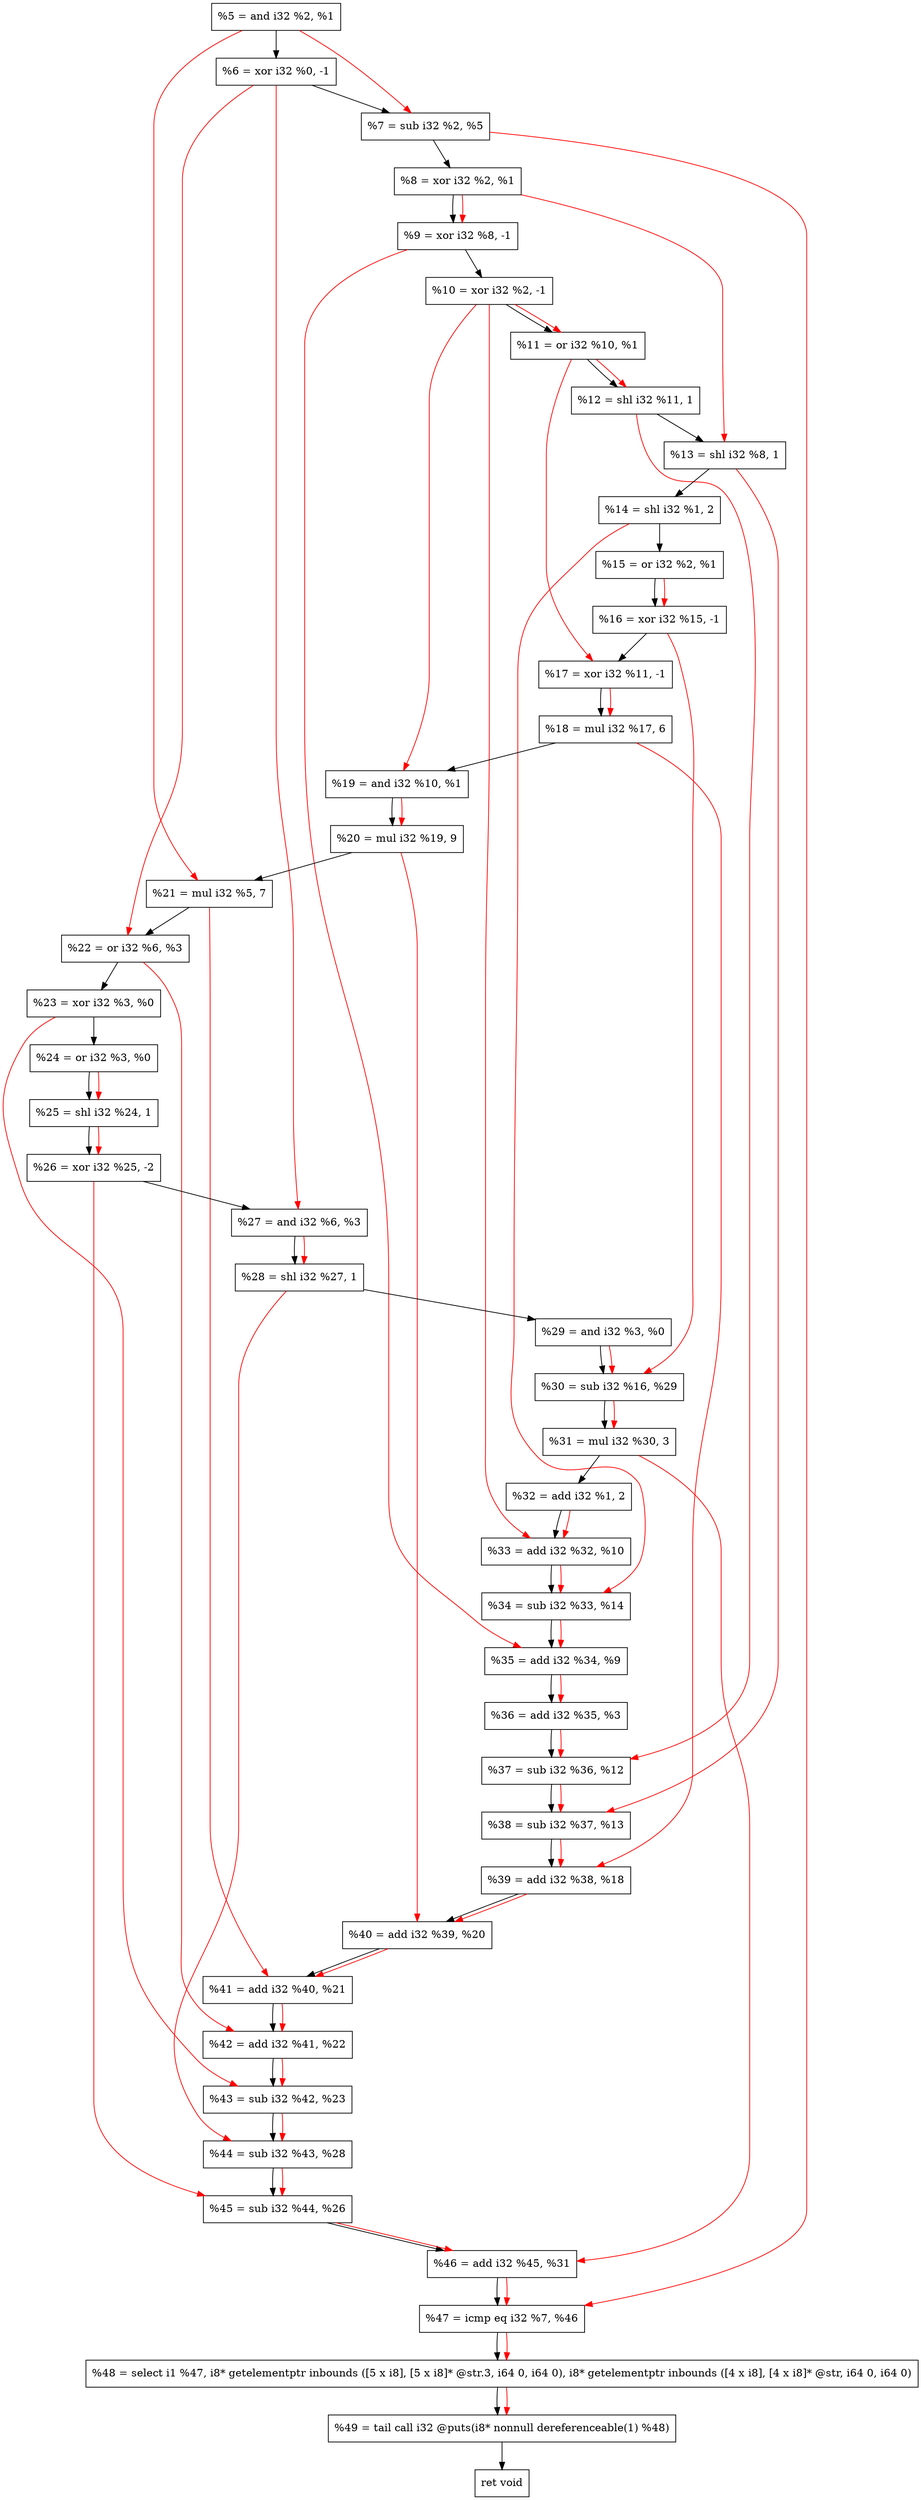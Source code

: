 digraph "DFG for'crackme' function" {
	Node0xd9fba0[shape=record, label="  %5 = and i32 %2, %1"];
	Node0xda0220[shape=record, label="  %6 = xor i32 %0, -1"];
	Node0xda0290[shape=record, label="  %7 = sub i32 %2, %5"];
	Node0xda0300[shape=record, label="  %8 = xor i32 %2, %1"];
	Node0xda0370[shape=record, label="  %9 = xor i32 %8, -1"];
	Node0xda03e0[shape=record, label="  %10 = xor i32 %2, -1"];
	Node0xda0450[shape=record, label="  %11 = or i32 %10, %1"];
	Node0xda04f0[shape=record, label="  %12 = shl i32 %11, 1"];
	Node0xda0560[shape=record, label="  %13 = shl i32 %8, 1"];
	Node0xda0600[shape=record, label="  %14 = shl i32 %1, 2"];
	Node0xda0670[shape=record, label="  %15 = or i32 %2, %1"];
	Node0xda06e0[shape=record, label="  %16 = xor i32 %15, -1"];
	Node0xda0750[shape=record, label="  %17 = xor i32 %11, -1"];
	Node0xda07f0[shape=record, label="  %18 = mul i32 %17, 6"];
	Node0xda0860[shape=record, label="  %19 = and i32 %10, %1"];
	Node0xda0900[shape=record, label="  %20 = mul i32 %19, 9"];
	Node0xda09a0[shape=record, label="  %21 = mul i32 %5, 7"];
	Node0xda0a10[shape=record, label="  %22 = or i32 %6, %3"];
	Node0xda0a80[shape=record, label="  %23 = xor i32 %3, %0"];
	Node0xda0af0[shape=record, label="  %24 = or i32 %3, %0"];
	Node0xda0b60[shape=record, label="  %25 = shl i32 %24, 1"];
	Node0xda0c00[shape=record, label="  %26 = xor i32 %25, -2"];
	Node0xda0c70[shape=record, label="  %27 = and i32 %6, %3"];
	Node0xda0ce0[shape=record, label="  %28 = shl i32 %27, 1"];
	Node0xda0d50[shape=record, label="  %29 = and i32 %3, %0"];
	Node0xda0dc0[shape=record, label="  %30 = sub i32 %16, %29"];
	Node0xda0e60[shape=record, label="  %31 = mul i32 %30, 3"];
	Node0xda0ed0[shape=record, label="  %32 = add i32 %1, 2"];
	Node0xda1150[shape=record, label="  %33 = add i32 %32, %10"];
	Node0xda11c0[shape=record, label="  %34 = sub i32 %33, %14"];
	Node0xda1230[shape=record, label="  %35 = add i32 %34, %9"];
	Node0xda12a0[shape=record, label="  %36 = add i32 %35, %3"];
	Node0xda1310[shape=record, label="  %37 = sub i32 %36, %12"];
	Node0xda1380[shape=record, label="  %38 = sub i32 %37, %13"];
	Node0xda13f0[shape=record, label="  %39 = add i32 %38, %18"];
	Node0xda1460[shape=record, label="  %40 = add i32 %39, %20"];
	Node0xda14d0[shape=record, label="  %41 = add i32 %40, %21"];
	Node0xda1540[shape=record, label="  %42 = add i32 %41, %22"];
	Node0xda15b0[shape=record, label="  %43 = sub i32 %42, %23"];
	Node0xda1620[shape=record, label="  %44 = sub i32 %43, %28"];
	Node0xda1690[shape=record, label="  %45 = sub i32 %44, %26"];
	Node0xda1700[shape=record, label="  %46 = add i32 %45, %31"];
	Node0xda1770[shape=record, label="  %47 = icmp eq i32 %7, %46"];
	Node0xd40268[shape=record, label="  %48 = select i1 %47, i8* getelementptr inbounds ([5 x i8], [5 x i8]* @str.3, i64 0, i64 0), i8* getelementptr inbounds ([4 x i8], [4 x i8]* @str, i64 0, i64 0)"];
	Node0xda1c10[shape=record, label="  %49 = tail call i32 @puts(i8* nonnull dereferenceable(1) %48)"];
	Node0xda1c60[shape=record, label="  ret void"];
	Node0xd9fba0 -> Node0xda0220;
	Node0xda0220 -> Node0xda0290;
	Node0xda0290 -> Node0xda0300;
	Node0xda0300 -> Node0xda0370;
	Node0xda0370 -> Node0xda03e0;
	Node0xda03e0 -> Node0xda0450;
	Node0xda0450 -> Node0xda04f0;
	Node0xda04f0 -> Node0xda0560;
	Node0xda0560 -> Node0xda0600;
	Node0xda0600 -> Node0xda0670;
	Node0xda0670 -> Node0xda06e0;
	Node0xda06e0 -> Node0xda0750;
	Node0xda0750 -> Node0xda07f0;
	Node0xda07f0 -> Node0xda0860;
	Node0xda0860 -> Node0xda0900;
	Node0xda0900 -> Node0xda09a0;
	Node0xda09a0 -> Node0xda0a10;
	Node0xda0a10 -> Node0xda0a80;
	Node0xda0a80 -> Node0xda0af0;
	Node0xda0af0 -> Node0xda0b60;
	Node0xda0b60 -> Node0xda0c00;
	Node0xda0c00 -> Node0xda0c70;
	Node0xda0c70 -> Node0xda0ce0;
	Node0xda0ce0 -> Node0xda0d50;
	Node0xda0d50 -> Node0xda0dc0;
	Node0xda0dc0 -> Node0xda0e60;
	Node0xda0e60 -> Node0xda0ed0;
	Node0xda0ed0 -> Node0xda1150;
	Node0xda1150 -> Node0xda11c0;
	Node0xda11c0 -> Node0xda1230;
	Node0xda1230 -> Node0xda12a0;
	Node0xda12a0 -> Node0xda1310;
	Node0xda1310 -> Node0xda1380;
	Node0xda1380 -> Node0xda13f0;
	Node0xda13f0 -> Node0xda1460;
	Node0xda1460 -> Node0xda14d0;
	Node0xda14d0 -> Node0xda1540;
	Node0xda1540 -> Node0xda15b0;
	Node0xda15b0 -> Node0xda1620;
	Node0xda1620 -> Node0xda1690;
	Node0xda1690 -> Node0xda1700;
	Node0xda1700 -> Node0xda1770;
	Node0xda1770 -> Node0xd40268;
	Node0xd40268 -> Node0xda1c10;
	Node0xda1c10 -> Node0xda1c60;
edge [color=red]
	Node0xd9fba0 -> Node0xda0290;
	Node0xda0300 -> Node0xda0370;
	Node0xda03e0 -> Node0xda0450;
	Node0xda0450 -> Node0xda04f0;
	Node0xda0300 -> Node0xda0560;
	Node0xda0670 -> Node0xda06e0;
	Node0xda0450 -> Node0xda0750;
	Node0xda0750 -> Node0xda07f0;
	Node0xda03e0 -> Node0xda0860;
	Node0xda0860 -> Node0xda0900;
	Node0xd9fba0 -> Node0xda09a0;
	Node0xda0220 -> Node0xda0a10;
	Node0xda0af0 -> Node0xda0b60;
	Node0xda0b60 -> Node0xda0c00;
	Node0xda0220 -> Node0xda0c70;
	Node0xda0c70 -> Node0xda0ce0;
	Node0xda06e0 -> Node0xda0dc0;
	Node0xda0d50 -> Node0xda0dc0;
	Node0xda0dc0 -> Node0xda0e60;
	Node0xda0ed0 -> Node0xda1150;
	Node0xda03e0 -> Node0xda1150;
	Node0xda1150 -> Node0xda11c0;
	Node0xda0600 -> Node0xda11c0;
	Node0xda11c0 -> Node0xda1230;
	Node0xda0370 -> Node0xda1230;
	Node0xda1230 -> Node0xda12a0;
	Node0xda12a0 -> Node0xda1310;
	Node0xda04f0 -> Node0xda1310;
	Node0xda1310 -> Node0xda1380;
	Node0xda0560 -> Node0xda1380;
	Node0xda1380 -> Node0xda13f0;
	Node0xda07f0 -> Node0xda13f0;
	Node0xda13f0 -> Node0xda1460;
	Node0xda0900 -> Node0xda1460;
	Node0xda1460 -> Node0xda14d0;
	Node0xda09a0 -> Node0xda14d0;
	Node0xda14d0 -> Node0xda1540;
	Node0xda0a10 -> Node0xda1540;
	Node0xda1540 -> Node0xda15b0;
	Node0xda0a80 -> Node0xda15b0;
	Node0xda15b0 -> Node0xda1620;
	Node0xda0ce0 -> Node0xda1620;
	Node0xda1620 -> Node0xda1690;
	Node0xda0c00 -> Node0xda1690;
	Node0xda1690 -> Node0xda1700;
	Node0xda0e60 -> Node0xda1700;
	Node0xda0290 -> Node0xda1770;
	Node0xda1700 -> Node0xda1770;
	Node0xda1770 -> Node0xd40268;
	Node0xd40268 -> Node0xda1c10;
}
